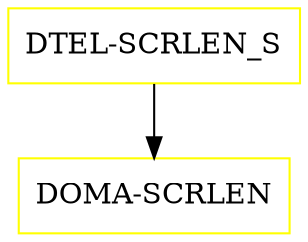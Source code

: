 digraph G {
  "DTEL-SCRLEN_S" [shape=box,color=yellow];
  "DOMA-SCRLEN" [shape=box,color=yellow,URL="./DOMA_SCRLEN.html"];
  "DTEL-SCRLEN_S" -> "DOMA-SCRLEN";
}
